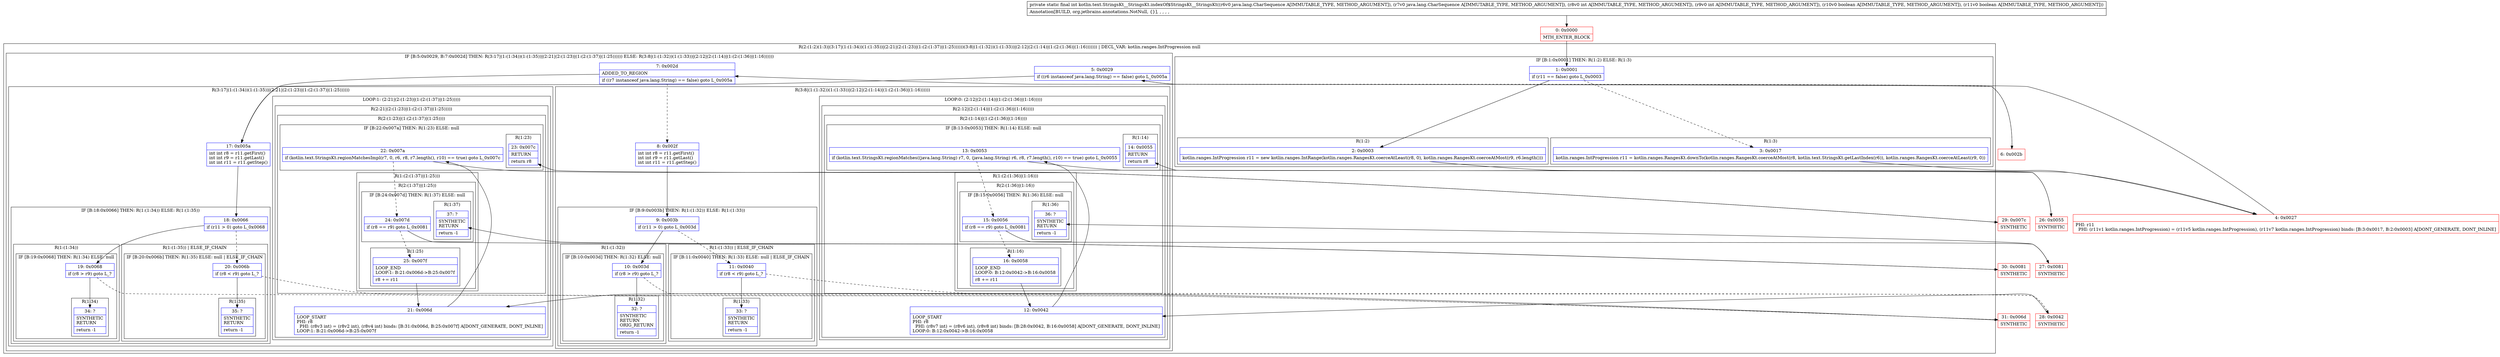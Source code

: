 digraph "CFG forkotlin.text.StringsKt__StringsKt.indexOf$StringsKt__StringsKt(Ljava\/lang\/CharSequence;Ljava\/lang\/CharSequence;IIZZ)I" {
subgraph cluster_Region_1927420721 {
label = "R(2:(1:2)(1:3)|(3:17|(1:(1:34))(1:(1:35))|(2:21|(2:(1:23)|(1:(2:(1:37)|(1:25))))))(3:8|(1:(1:32))(1:(1:33))|(2:12|(2:(1:14)|(1:(2:(1:36)|(1:16))))))) | DECL_VAR: kotlin.ranges.IntProgression null\l";
node [shape=record,color=blue];
subgraph cluster_IfRegion_1662000883 {
label = "IF [B:1:0x0001] THEN: R(1:2) ELSE: R(1:3)";
node [shape=record,color=blue];
Node_1 [shape=record,label="{1\:\ 0x0001|if (r11 == false) goto L_0x0003\l}"];
subgraph cluster_Region_1009804836 {
label = "R(1:2)";
node [shape=record,color=blue];
Node_2 [shape=record,label="{2\:\ 0x0003|kotlin.ranges.IntProgression r11 = new kotlin.ranges.IntRange(kotlin.ranges.RangesKt.coerceAtLeast(r8, 0), kotlin.ranges.RangesKt.coerceAtMost(r9, r6.length()))\l}"];
}
subgraph cluster_Region_1059155355 {
label = "R(1:3)";
node [shape=record,color=blue];
Node_3 [shape=record,label="{3\:\ 0x0017|kotlin.ranges.IntProgression r11 = kotlin.ranges.RangesKt.downTo(kotlin.ranges.RangesKt.coerceAtMost(r8, kotlin.text.StringsKt.getLastIndex(r6)), kotlin.ranges.RangesKt.coerceAtLeast(r9, 0))\l}"];
}
}
subgraph cluster_IfRegion_19907764 {
label = "IF [B:5:0x0029, B:7:0x002d] THEN: R(3:17|(1:(1:34))(1:(1:35))|(2:21|(2:(1:23)|(1:(2:(1:37)|(1:25)))))) ELSE: R(3:8|(1:(1:32))(1:(1:33))|(2:12|(2:(1:14)|(1:(2:(1:36)|(1:16))))))";
node [shape=record,color=blue];
Node_5 [shape=record,label="{5\:\ 0x0029|if ((r6 instanceof java.lang.String) == false) goto L_0x005a\l}"];
Node_7 [shape=record,label="{7\:\ 0x002d|ADDED_TO_REGION\l|if ((r7 instanceof java.lang.String) == false) goto L_0x005a\l}"];
subgraph cluster_Region_716555154 {
label = "R(3:17|(1:(1:34))(1:(1:35))|(2:21|(2:(1:23)|(1:(2:(1:37)|(1:25))))))";
node [shape=record,color=blue];
Node_17 [shape=record,label="{17\:\ 0x005a|int int r8 = r11.getFirst()\lint int r9 = r11.getLast()\lint int r11 = r11.getStep()\l}"];
subgraph cluster_IfRegion_887502639 {
label = "IF [B:18:0x0066] THEN: R(1:(1:34)) ELSE: R(1:(1:35))";
node [shape=record,color=blue];
Node_18 [shape=record,label="{18\:\ 0x0066|if (r11 \> 0) goto L_0x0068\l}"];
subgraph cluster_Region_1464349373 {
label = "R(1:(1:34))";
node [shape=record,color=blue];
subgraph cluster_IfRegion_1640440396 {
label = "IF [B:19:0x0068] THEN: R(1:34) ELSE: null";
node [shape=record,color=blue];
Node_19 [shape=record,label="{19\:\ 0x0068|if (r8 \> r9) goto L_?\l}"];
subgraph cluster_Region_898728182 {
label = "R(1:34)";
node [shape=record,color=blue];
Node_34 [shape=record,label="{34\:\ ?|SYNTHETIC\lRETURN\l|return \-1\l}"];
}
}
}
subgraph cluster_Region_1452664625 {
label = "R(1:(1:35)) | ELSE_IF_CHAIN\l";
node [shape=record,color=blue];
subgraph cluster_IfRegion_1593403670 {
label = "IF [B:20:0x006b] THEN: R(1:35) ELSE: null | ELSE_IF_CHAIN\l";
node [shape=record,color=blue];
Node_20 [shape=record,label="{20\:\ 0x006b|if (r8 \< r9) goto L_?\l}"];
subgraph cluster_Region_694194995 {
label = "R(1:35)";
node [shape=record,color=blue];
Node_35 [shape=record,label="{35\:\ ?|SYNTHETIC\lRETURN\l|return \-1\l}"];
}
}
}
}
subgraph cluster_LoopRegion_1059819896 {
label = "LOOP:1: (2:21|(2:(1:23)|(1:(2:(1:37)|(1:25)))))";
node [shape=record,color=blue];
subgraph cluster_Region_100933723 {
label = "R(2:21|(2:(1:23)|(1:(2:(1:37)|(1:25)))))";
node [shape=record,color=blue];
Node_21 [shape=record,label="{21\:\ 0x006d|LOOP_START\lPHI: r8 \l  PHI: (r8v3 int) = (r8v2 int), (r8v4 int) binds: [B:31:0x006d, B:25:0x007f] A[DONT_GENERATE, DONT_INLINE]\lLOOP:1: B:21:0x006d\-\>B:25:0x007f\l}"];
subgraph cluster_Region_2144461765 {
label = "R(2:(1:23)|(1:(2:(1:37)|(1:25))))";
node [shape=record,color=blue];
subgraph cluster_IfRegion_1523881992 {
label = "IF [B:22:0x007a] THEN: R(1:23) ELSE: null";
node [shape=record,color=blue];
Node_22 [shape=record,label="{22\:\ 0x007a|if (kotlin.text.StringsKt.regionMatchesImpl(r7, 0, r6, r8, r7.length(), r10) == true) goto L_0x007c\l}"];
subgraph cluster_Region_2035270655 {
label = "R(1:23)";
node [shape=record,color=blue];
Node_23 [shape=record,label="{23\:\ 0x007c|RETURN\l|return r8\l}"];
}
}
subgraph cluster_Region_1376067079 {
label = "R(1:(2:(1:37)|(1:25)))";
node [shape=record,color=blue];
subgraph cluster_Region_826729838 {
label = "R(2:(1:37)|(1:25))";
node [shape=record,color=blue];
subgraph cluster_IfRegion_566385624 {
label = "IF [B:24:0x007d] THEN: R(1:37) ELSE: null";
node [shape=record,color=blue];
Node_24 [shape=record,label="{24\:\ 0x007d|if (r8 == r9) goto L_0x0081\l}"];
subgraph cluster_Region_375852517 {
label = "R(1:37)";
node [shape=record,color=blue];
Node_37 [shape=record,label="{37\:\ ?|SYNTHETIC\lRETURN\l|return \-1\l}"];
}
}
subgraph cluster_Region_1438568661 {
label = "R(1:25)";
node [shape=record,color=blue];
Node_25 [shape=record,label="{25\:\ 0x007f|LOOP_END\lLOOP:1: B:21:0x006d\-\>B:25:0x007f\l|r8 += r11\l}"];
}
}
}
}
}
}
}
subgraph cluster_Region_1250749795 {
label = "R(3:8|(1:(1:32))(1:(1:33))|(2:12|(2:(1:14)|(1:(2:(1:36)|(1:16))))))";
node [shape=record,color=blue];
Node_8 [shape=record,label="{8\:\ 0x002f|int int r8 = r11.getFirst()\lint int r9 = r11.getLast()\lint int r11 = r11.getStep()\l}"];
subgraph cluster_IfRegion_312693187 {
label = "IF [B:9:0x003b] THEN: R(1:(1:32)) ELSE: R(1:(1:33))";
node [shape=record,color=blue];
Node_9 [shape=record,label="{9\:\ 0x003b|if (r11 \> 0) goto L_0x003d\l}"];
subgraph cluster_Region_1717050151 {
label = "R(1:(1:32))";
node [shape=record,color=blue];
subgraph cluster_IfRegion_2129920270 {
label = "IF [B:10:0x003d] THEN: R(1:32) ELSE: null";
node [shape=record,color=blue];
Node_10 [shape=record,label="{10\:\ 0x003d|if (r8 \> r9) goto L_?\l}"];
subgraph cluster_Region_483902669 {
label = "R(1:32)";
node [shape=record,color=blue];
Node_32 [shape=record,label="{32\:\ ?|SYNTHETIC\lRETURN\lORIG_RETURN\l|return \-1\l}"];
}
}
}
subgraph cluster_Region_440156076 {
label = "R(1:(1:33)) | ELSE_IF_CHAIN\l";
node [shape=record,color=blue];
subgraph cluster_IfRegion_2066615984 {
label = "IF [B:11:0x0040] THEN: R(1:33) ELSE: null | ELSE_IF_CHAIN\l";
node [shape=record,color=blue];
Node_11 [shape=record,label="{11\:\ 0x0040|if (r8 \< r9) goto L_?\l}"];
subgraph cluster_Region_882508075 {
label = "R(1:33)";
node [shape=record,color=blue];
Node_33 [shape=record,label="{33\:\ ?|SYNTHETIC\lRETURN\l|return \-1\l}"];
}
}
}
}
subgraph cluster_LoopRegion_314418620 {
label = "LOOP:0: (2:12|(2:(1:14)|(1:(2:(1:36)|(1:16)))))";
node [shape=record,color=blue];
subgraph cluster_Region_820963978 {
label = "R(2:12|(2:(1:14)|(1:(2:(1:36)|(1:16)))))";
node [shape=record,color=blue];
Node_12 [shape=record,label="{12\:\ 0x0042|LOOP_START\lPHI: r8 \l  PHI: (r8v7 int) = (r8v6 int), (r8v8 int) binds: [B:28:0x0042, B:16:0x0058] A[DONT_GENERATE, DONT_INLINE]\lLOOP:0: B:12:0x0042\-\>B:16:0x0058\l}"];
subgraph cluster_Region_1263825508 {
label = "R(2:(1:14)|(1:(2:(1:36)|(1:16))))";
node [shape=record,color=blue];
subgraph cluster_IfRegion_1449399107 {
label = "IF [B:13:0x0053] THEN: R(1:14) ELSE: null";
node [shape=record,color=blue];
Node_13 [shape=record,label="{13\:\ 0x0053|if (kotlin.text.StringsKt.regionMatches((java.lang.String) r7, 0, (java.lang.String) r6, r8, r7.length(), r10) == true) goto L_0x0055\l}"];
subgraph cluster_Region_1196491350 {
label = "R(1:14)";
node [shape=record,color=blue];
Node_14 [shape=record,label="{14\:\ 0x0055|RETURN\l|return r8\l}"];
}
}
subgraph cluster_Region_790868348 {
label = "R(1:(2:(1:36)|(1:16)))";
node [shape=record,color=blue];
subgraph cluster_Region_1355575649 {
label = "R(2:(1:36)|(1:16))";
node [shape=record,color=blue];
subgraph cluster_IfRegion_435394499 {
label = "IF [B:15:0x0056] THEN: R(1:36) ELSE: null";
node [shape=record,color=blue];
Node_15 [shape=record,label="{15\:\ 0x0056|if (r8 == r9) goto L_0x0081\l}"];
subgraph cluster_Region_389114696 {
label = "R(1:36)";
node [shape=record,color=blue];
Node_36 [shape=record,label="{36\:\ ?|SYNTHETIC\lRETURN\l|return \-1\l}"];
}
}
subgraph cluster_Region_1306238966 {
label = "R(1:16)";
node [shape=record,color=blue];
Node_16 [shape=record,label="{16\:\ 0x0058|LOOP_END\lLOOP:0: B:12:0x0042\-\>B:16:0x0058\l|r8 += r11\l}"];
}
}
}
}
}
}
}
}
}
Node_0 [shape=record,color=red,label="{0\:\ 0x0000|MTH_ENTER_BLOCK\l}"];
Node_4 [shape=record,color=red,label="{4\:\ 0x0027|PHI: r11 \l  PHI: (r11v1 kotlin.ranges.IntProgression) = (r11v5 kotlin.ranges.IntProgression), (r11v7 kotlin.ranges.IntProgression) binds: [B:3:0x0017, B:2:0x0003] A[DONT_GENERATE, DONT_INLINE]\l}"];
Node_6 [shape=record,color=red,label="{6\:\ 0x002b}"];
Node_26 [shape=record,color=red,label="{26\:\ 0x0055|SYNTHETIC\l}"];
Node_27 [shape=record,color=red,label="{27\:\ 0x0081|SYNTHETIC\l}"];
Node_28 [shape=record,color=red,label="{28\:\ 0x0042|SYNTHETIC\l}"];
Node_29 [shape=record,color=red,label="{29\:\ 0x007c|SYNTHETIC\l}"];
Node_30 [shape=record,color=red,label="{30\:\ 0x0081|SYNTHETIC\l}"];
Node_31 [shape=record,color=red,label="{31\:\ 0x006d|SYNTHETIC\l}"];
MethodNode[shape=record,label="{private static final int kotlin.text.StringsKt__StringsKt.indexOf$StringsKt__StringsKt((r6v0 java.lang.CharSequence A[IMMUTABLE_TYPE, METHOD_ARGUMENT]), (r7v0 java.lang.CharSequence A[IMMUTABLE_TYPE, METHOD_ARGUMENT]), (r8v0 int A[IMMUTABLE_TYPE, METHOD_ARGUMENT]), (r9v0 int A[IMMUTABLE_TYPE, METHOD_ARGUMENT]), (r10v0 boolean A[IMMUTABLE_TYPE, METHOD_ARGUMENT]), (r11v0 boolean A[IMMUTABLE_TYPE, METHOD_ARGUMENT]))  | Annotation[BUILD, org.jetbrains.annotations.NotNull, \{\}], , , , , \l}"];
MethodNode -> Node_0;
Node_1 -> Node_2;
Node_1 -> Node_3[style=dashed];
Node_2 -> Node_4;
Node_3 -> Node_4;
Node_5 -> Node_6[style=dashed];
Node_5 -> Node_17;
Node_7 -> Node_8[style=dashed];
Node_7 -> Node_17;
Node_17 -> Node_18;
Node_18 -> Node_19;
Node_18 -> Node_20[style=dashed];
Node_19 -> Node_31[style=dashed];
Node_19 -> Node_34;
Node_20 -> Node_31[style=dashed];
Node_20 -> Node_35;
Node_21 -> Node_22;
Node_22 -> Node_24[style=dashed];
Node_22 -> Node_29;
Node_24 -> Node_25[style=dashed];
Node_24 -> Node_30;
Node_25 -> Node_21;
Node_8 -> Node_9;
Node_9 -> Node_10;
Node_9 -> Node_11[style=dashed];
Node_10 -> Node_28[style=dashed];
Node_10 -> Node_32;
Node_11 -> Node_28[style=dashed];
Node_11 -> Node_33;
Node_12 -> Node_13;
Node_13 -> Node_15[style=dashed];
Node_13 -> Node_26;
Node_15 -> Node_16[style=dashed];
Node_15 -> Node_27;
Node_16 -> Node_12;
Node_0 -> Node_1;
Node_4 -> Node_5;
Node_6 -> Node_7;
Node_26 -> Node_14;
Node_27 -> Node_36;
Node_28 -> Node_12;
Node_29 -> Node_23;
Node_30 -> Node_37;
Node_31 -> Node_21;
}

